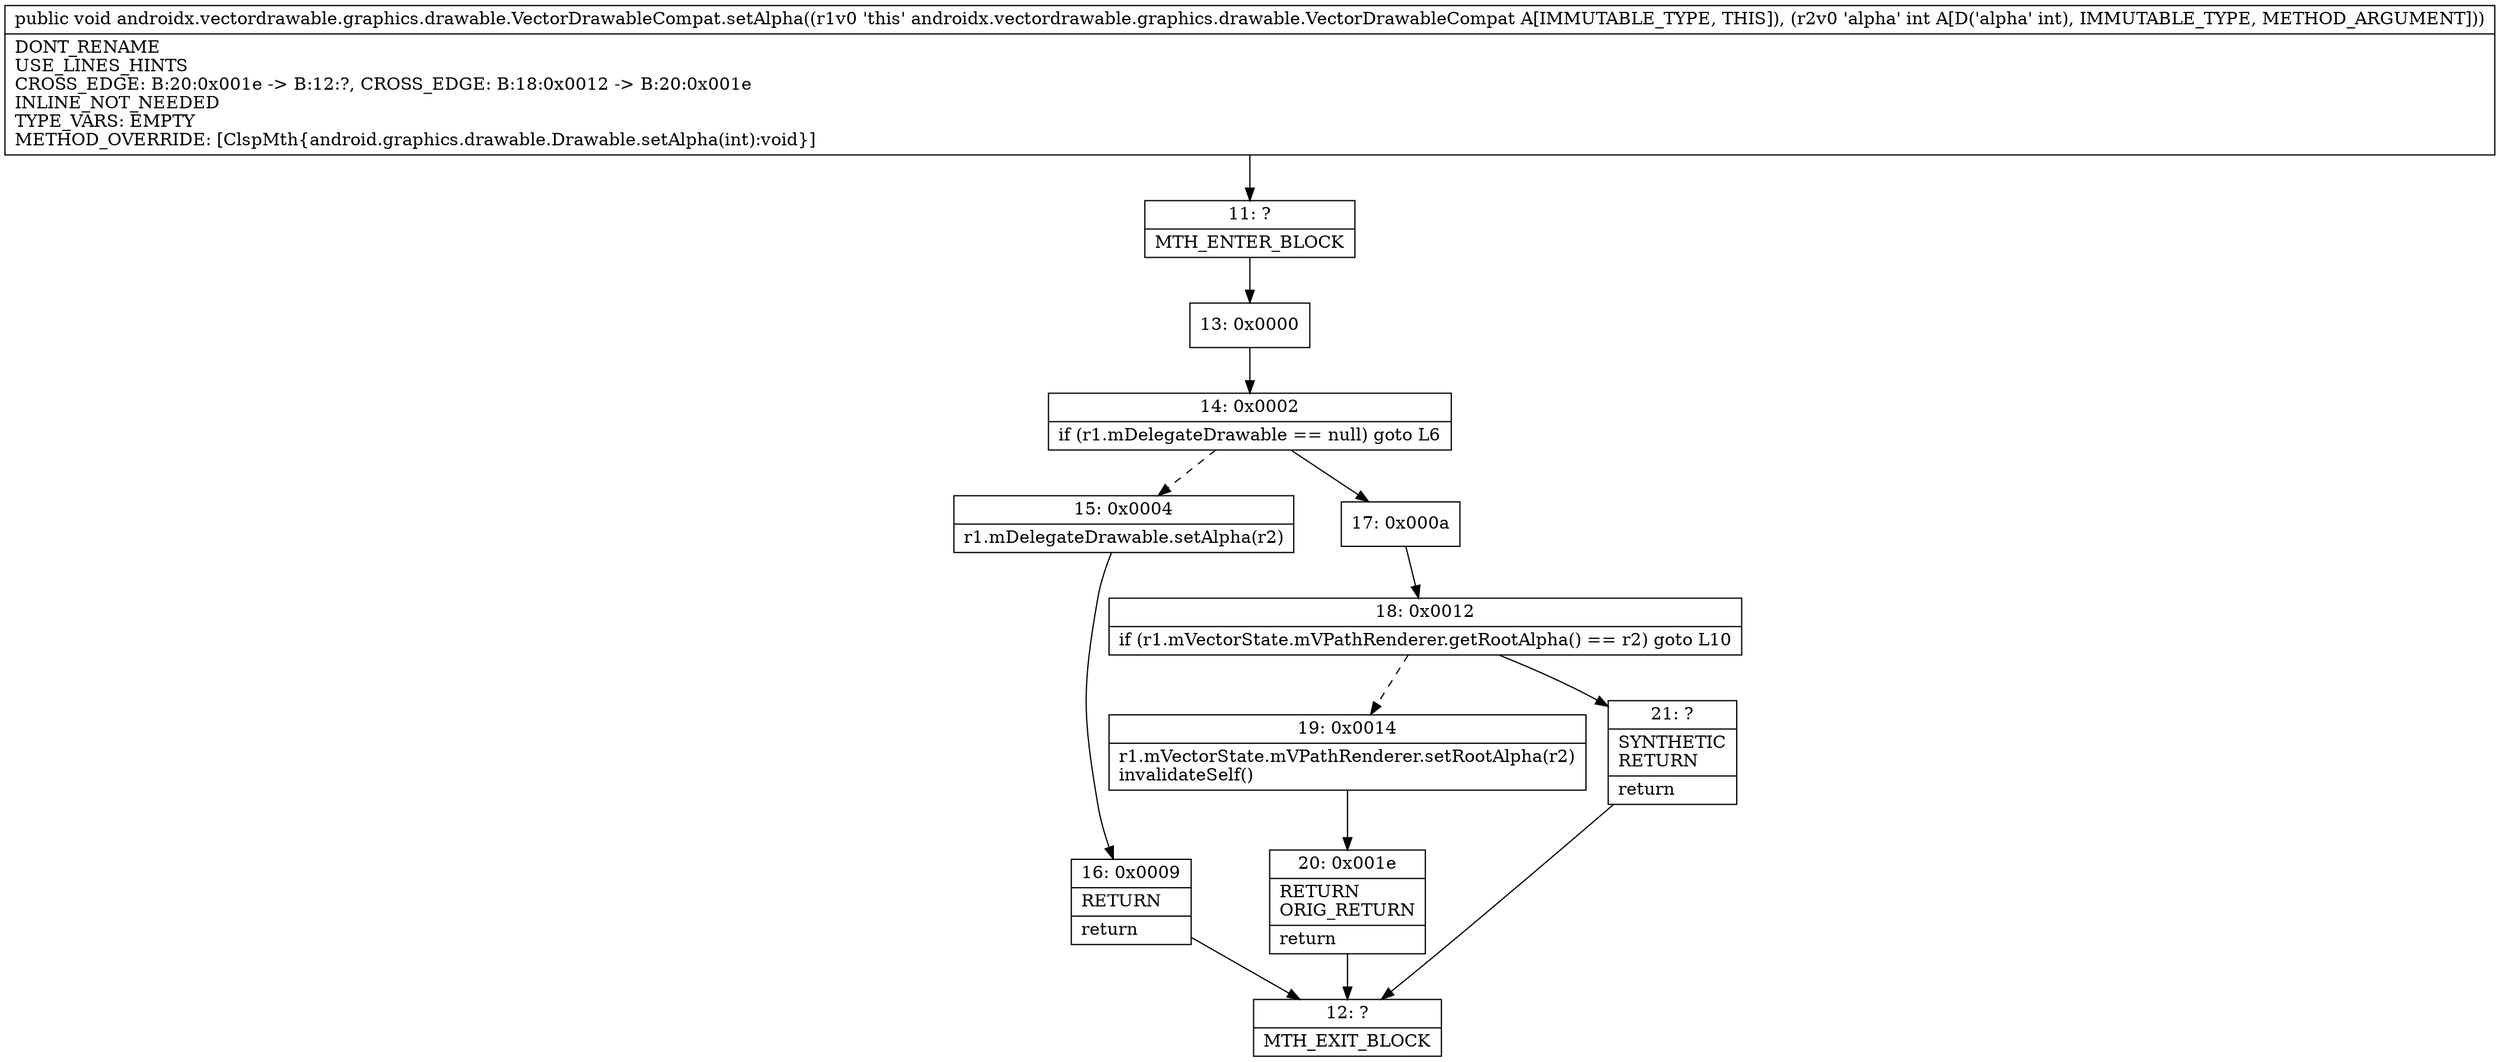 digraph "CFG forandroidx.vectordrawable.graphics.drawable.VectorDrawableCompat.setAlpha(I)V" {
Node_11 [shape=record,label="{11\:\ ?|MTH_ENTER_BLOCK\l}"];
Node_13 [shape=record,label="{13\:\ 0x0000}"];
Node_14 [shape=record,label="{14\:\ 0x0002|if (r1.mDelegateDrawable == null) goto L6\l}"];
Node_15 [shape=record,label="{15\:\ 0x0004|r1.mDelegateDrawable.setAlpha(r2)\l}"];
Node_16 [shape=record,label="{16\:\ 0x0009|RETURN\l|return\l}"];
Node_12 [shape=record,label="{12\:\ ?|MTH_EXIT_BLOCK\l}"];
Node_17 [shape=record,label="{17\:\ 0x000a}"];
Node_18 [shape=record,label="{18\:\ 0x0012|if (r1.mVectorState.mVPathRenderer.getRootAlpha() == r2) goto L10\l}"];
Node_19 [shape=record,label="{19\:\ 0x0014|r1.mVectorState.mVPathRenderer.setRootAlpha(r2)\linvalidateSelf()\l}"];
Node_20 [shape=record,label="{20\:\ 0x001e|RETURN\lORIG_RETURN\l|return\l}"];
Node_21 [shape=record,label="{21\:\ ?|SYNTHETIC\lRETURN\l|return\l}"];
MethodNode[shape=record,label="{public void androidx.vectordrawable.graphics.drawable.VectorDrawableCompat.setAlpha((r1v0 'this' androidx.vectordrawable.graphics.drawable.VectorDrawableCompat A[IMMUTABLE_TYPE, THIS]), (r2v0 'alpha' int A[D('alpha' int), IMMUTABLE_TYPE, METHOD_ARGUMENT]))  | DONT_RENAME\lUSE_LINES_HINTS\lCROSS_EDGE: B:20:0x001e \-\> B:12:?, CROSS_EDGE: B:18:0x0012 \-\> B:20:0x001e\lINLINE_NOT_NEEDED\lTYPE_VARS: EMPTY\lMETHOD_OVERRIDE: [ClspMth\{android.graphics.drawable.Drawable.setAlpha(int):void\}]\l}"];
MethodNode -> Node_11;Node_11 -> Node_13;
Node_13 -> Node_14;
Node_14 -> Node_15[style=dashed];
Node_14 -> Node_17;
Node_15 -> Node_16;
Node_16 -> Node_12;
Node_17 -> Node_18;
Node_18 -> Node_19[style=dashed];
Node_18 -> Node_21;
Node_19 -> Node_20;
Node_20 -> Node_12;
Node_21 -> Node_12;
}


